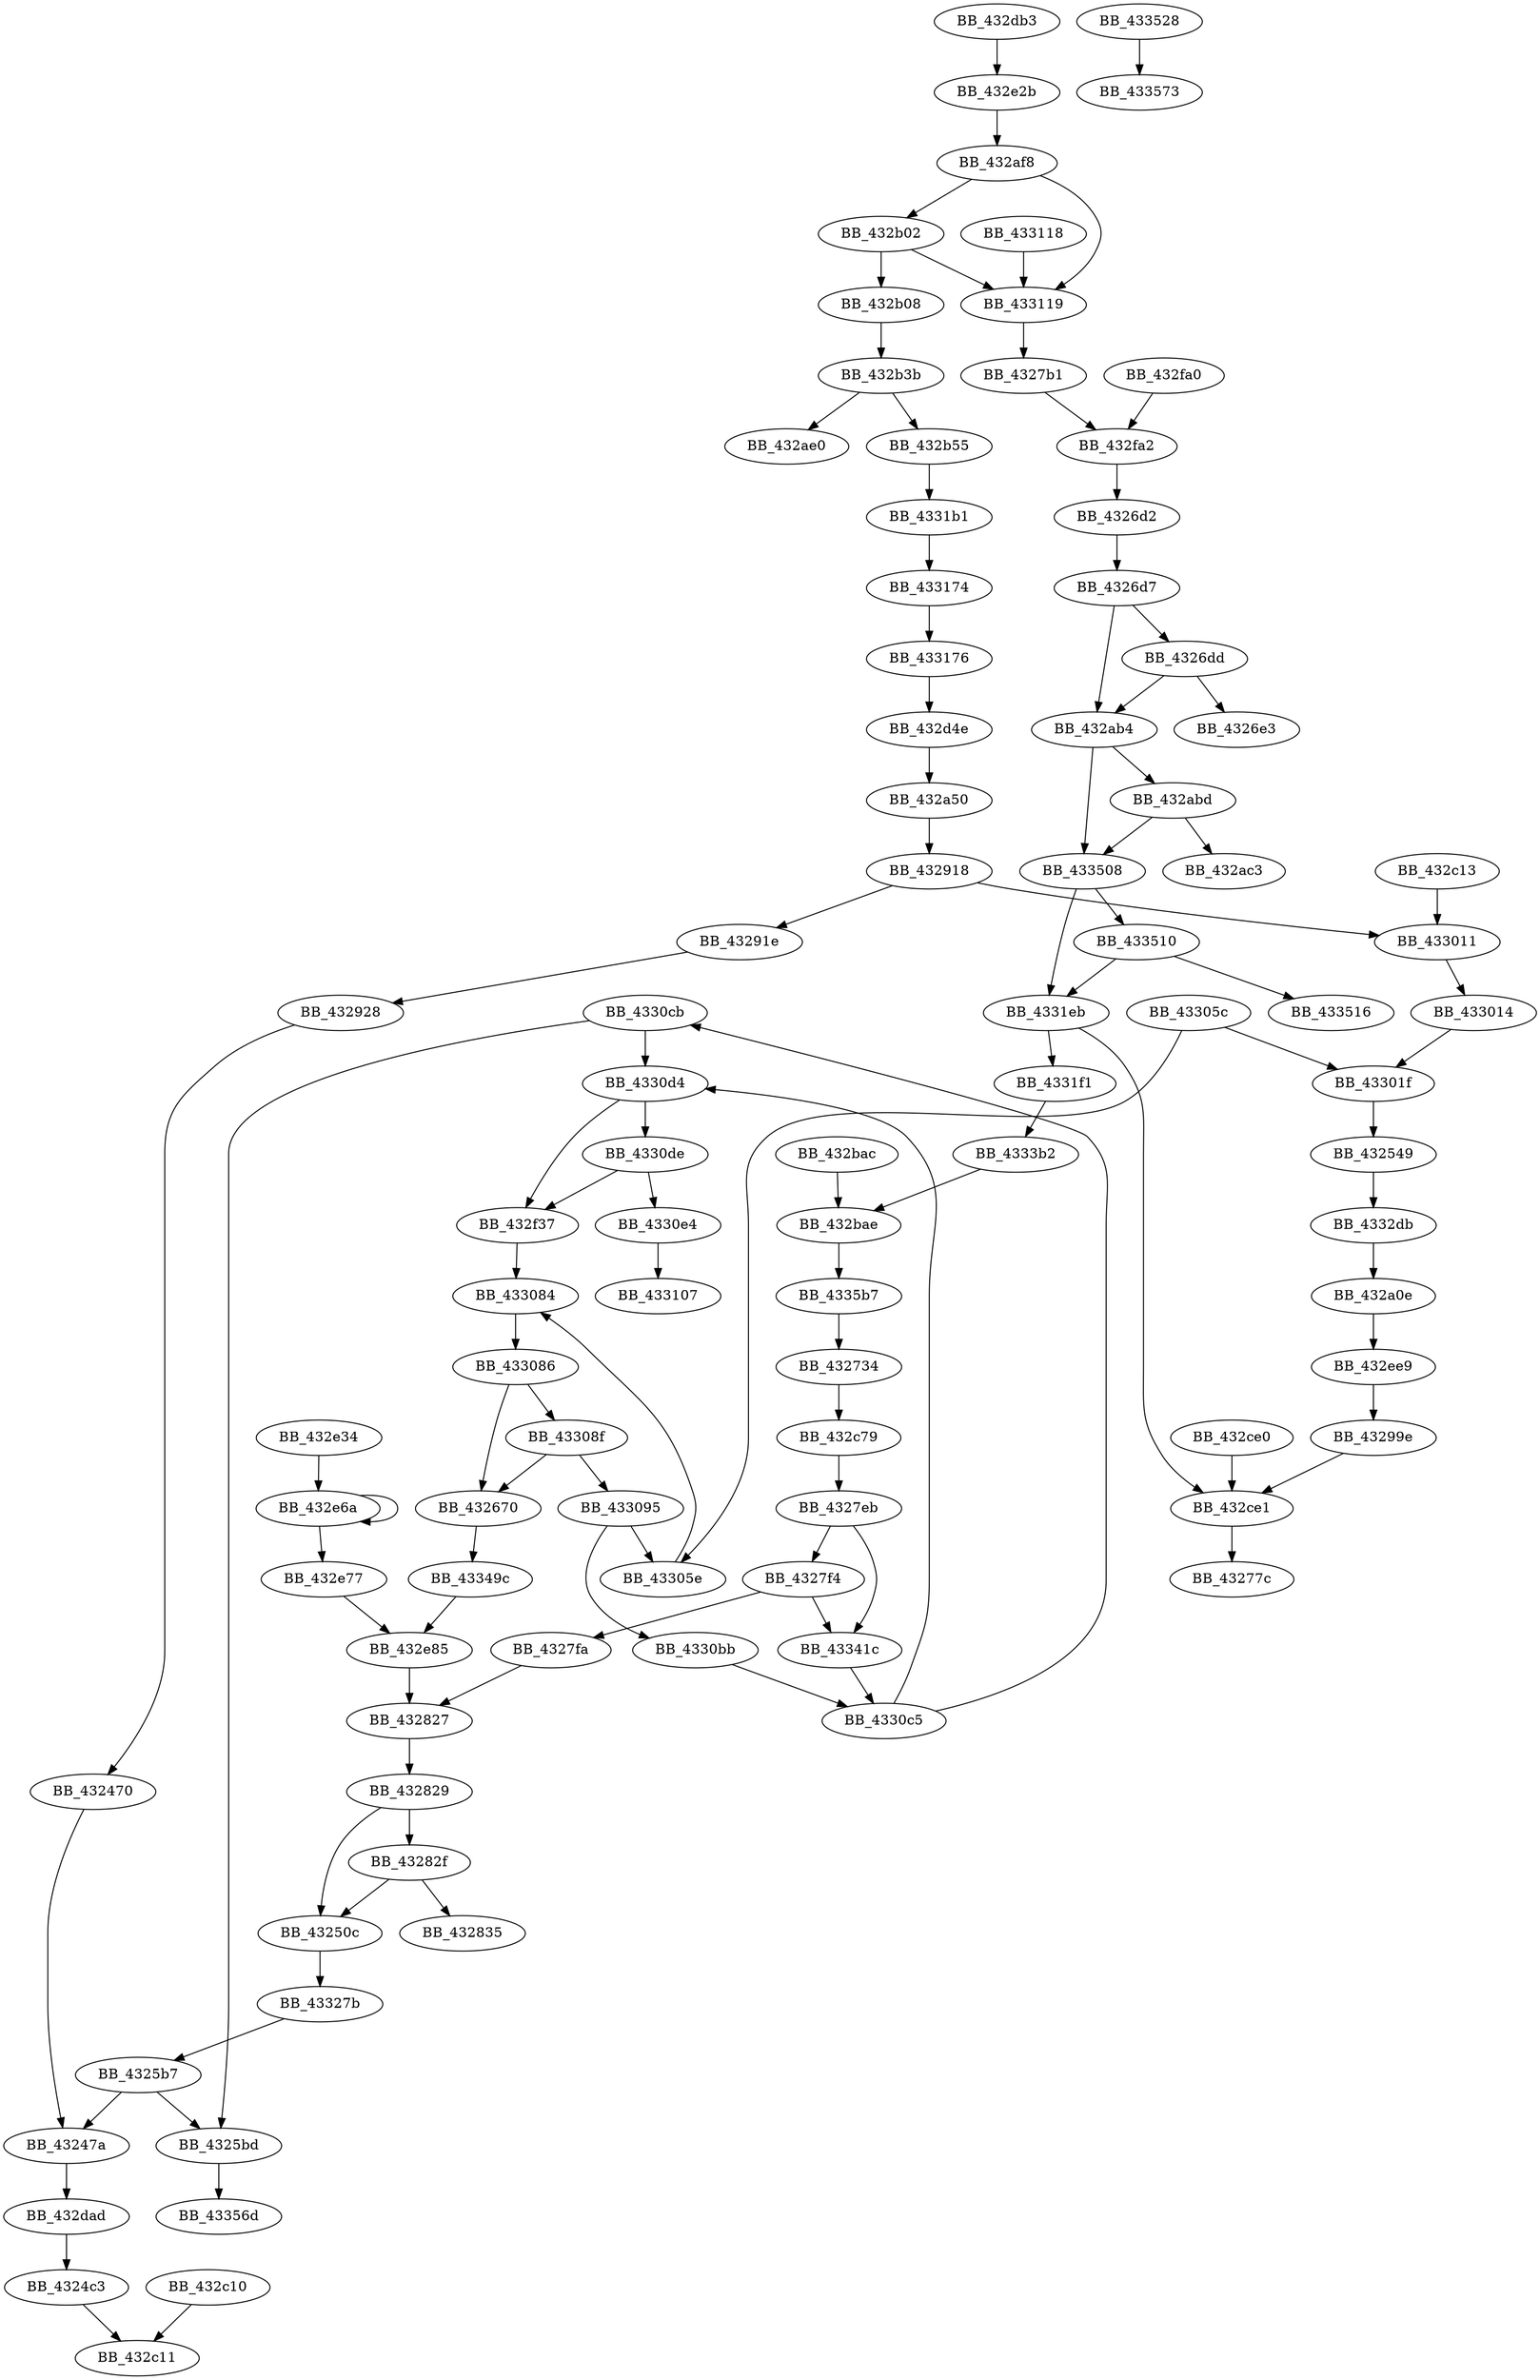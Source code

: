 DiGraph sub_432AF8{
BB_432470->BB_43247a
BB_43247a->BB_432dad
BB_4324c3->BB_432c11
BB_43250c->BB_43327b
BB_432549->BB_4332db
BB_4325b7->BB_43247a
BB_4325b7->BB_4325bd
BB_4325bd->BB_43356d
BB_432670->BB_43349c
BB_4326d2->BB_4326d7
BB_4326d7->BB_4326dd
BB_4326d7->BB_432ab4
BB_4326dd->BB_4326e3
BB_4326dd->BB_432ab4
BB_432734->BB_432c79
BB_4327b1->BB_432fa2
BB_4327eb->BB_4327f4
BB_4327eb->BB_43341c
BB_4327f4->BB_4327fa
BB_4327f4->BB_43341c
BB_4327fa->BB_432827
BB_432827->BB_432829
BB_432829->BB_43250c
BB_432829->BB_43282f
BB_43282f->BB_43250c
BB_43282f->BB_432835
BB_432918->BB_43291e
BB_432918->BB_433011
BB_43291e->BB_432928
BB_432928->BB_432470
BB_43299e->BB_432ce1
BB_432a0e->BB_432ee9
BB_432a50->BB_432918
BB_432ab4->BB_432abd
BB_432ab4->BB_433508
BB_432abd->BB_432ac3
BB_432abd->BB_433508
BB_432af8->BB_432b02
BB_432af8->BB_433119
BB_432b02->BB_432b08
BB_432b02->BB_433119
BB_432b08->BB_432b3b
BB_432b3b->BB_432ae0
BB_432b3b->BB_432b55
BB_432b55->BB_4331b1
BB_432bac->BB_432bae
BB_432bae->BB_4335b7
BB_432c10->BB_432c11
BB_432c13->BB_433011
BB_432c79->BB_4327eb
BB_432ce0->BB_432ce1
BB_432ce1->BB_43277c
BB_432d4e->BB_432a50
BB_432dad->BB_4324c3
BB_432db3->BB_432e2b
BB_432e2b->BB_432af8
BB_432e34->BB_432e6a
BB_432e6a->BB_432e6a
BB_432e6a->BB_432e77
BB_432e77->BB_432e85
BB_432e85->BB_432827
BB_432ee9->BB_43299e
BB_432f37->BB_433084
BB_432fa0->BB_432fa2
BB_432fa2->BB_4326d2
BB_433011->BB_433014
BB_433014->BB_43301f
BB_43301f->BB_432549
BB_43305c->BB_43301f
BB_43305c->BB_43305e
BB_43305e->BB_433084
BB_433084->BB_433086
BB_433086->BB_432670
BB_433086->BB_43308f
BB_43308f->BB_432670
BB_43308f->BB_433095
BB_433095->BB_43305e
BB_433095->BB_4330bb
BB_4330bb->BB_4330c5
BB_4330c5->BB_4330cb
BB_4330c5->BB_4330d4
BB_4330cb->BB_4325bd
BB_4330cb->BB_4330d4
BB_4330d4->BB_432f37
BB_4330d4->BB_4330de
BB_4330de->BB_432f37
BB_4330de->BB_4330e4
BB_4330e4->BB_433107
BB_433118->BB_433119
BB_433119->BB_4327b1
BB_433174->BB_433176
BB_433176->BB_432d4e
BB_4331b1->BB_433174
BB_4331eb->BB_432ce1
BB_4331eb->BB_4331f1
BB_4331f1->BB_4333b2
BB_43327b->BB_4325b7
BB_4332db->BB_432a0e
BB_4333b2->BB_432bae
BB_43341c->BB_4330c5
BB_43349c->BB_432e85
BB_433508->BB_4331eb
BB_433508->BB_433510
BB_433510->BB_4331eb
BB_433510->BB_433516
BB_433528->BB_433573
BB_4335b7->BB_432734
}
